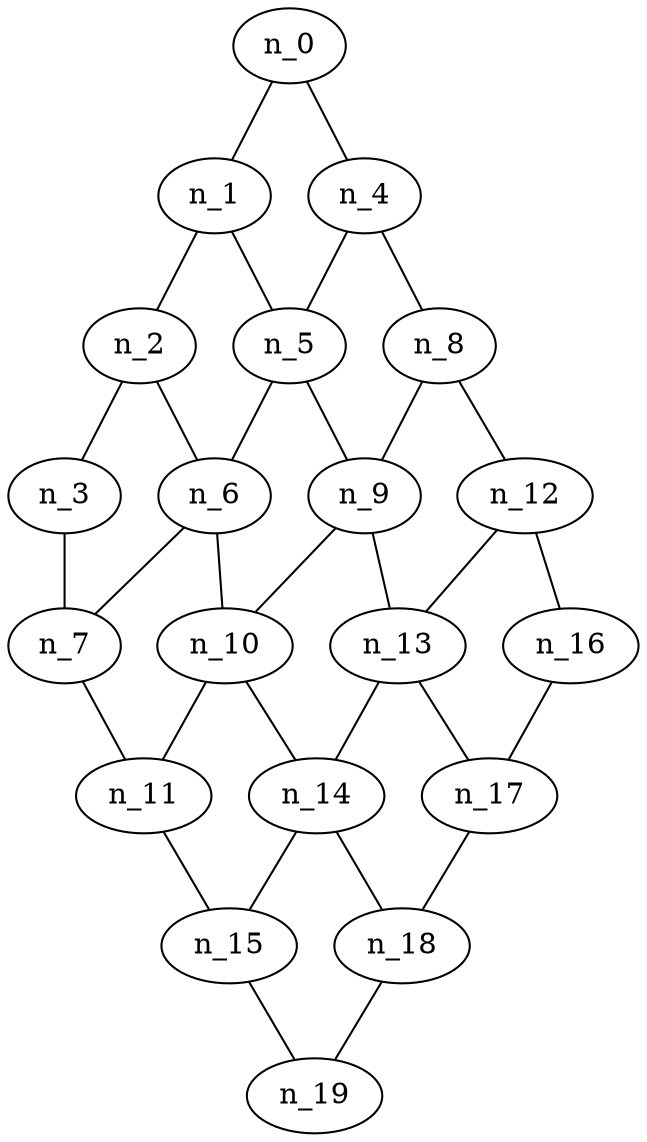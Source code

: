 graph grafoMalla_5_4  {
n_0;
n_1;
n_2;
n_3;
n_4;
n_5;
n_6;
n_7;
n_8;
n_9;
n_10;
n_11;
n_12;
n_13;
n_14;
n_15;
n_16;
n_17;
n_18;
n_19;
n_0 -- n_4;
n_0 -- n_1;
n_1 -- n_5;
n_1 -- n_2;
n_2 -- n_6;
n_2 -- n_3;
n_3 -- n_7;
n_4 -- n_8;
n_4 -- n_5;
n_5 -- n_9;
n_5 -- n_6;
n_6 -- n_10;
n_6 -- n_7;
n_7 -- n_11;
n_8 -- n_12;
n_8 -- n_9;
n_9 -- n_13;
n_9 -- n_10;
n_10 -- n_14;
n_10 -- n_11;
n_11 -- n_15;
n_12 -- n_16;
n_12 -- n_13;
n_13 -- n_17;
n_13 -- n_14;
n_14 -- n_18;
n_14 -- n_15;
n_15 -- n_19;
n_16 -- n_17;
n_17 -- n_18;
n_18 -- n_19;
}